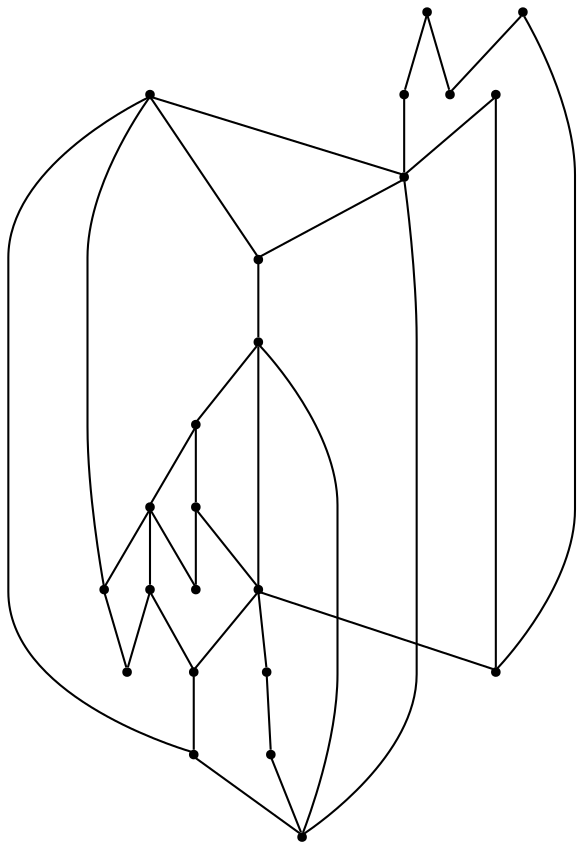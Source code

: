graph {
  node [shape=point,comment="{\"directed\":false,\"doi\":\"10.1007/3-540-44541-2_22\",\"figure\":\"? (4)\"}"]

  v0 [pos="1709.7687403361003,1149.4535529095187"]
  v1 [pos="1709.7687403361003,1260.995173799818"]
  v2 [pos="1709.764607747396,1316.7660478232556"]
  v3 [pos="1639.993731180827,1037.9118048626437"]
  v4 [pos="1638.6854807535808,1539.8492896038547"]
  v5 [pos="1630.9937795003257,1372.5367946901176"]
  v6 [pos="1630.9937795003257,1484.0784155804172"]
  v7 [pos="1616.2208557128909,1205.2242997763806"]
  v8 [pos="1630.9937795003257,1428.3077958701306"]
  v9 [pos="1616.989517211914,1093.6826788860812"]
  v10 [pos="1584.8353703816733,1149.4535529095187"]
  v11 [pos="1577.1437327067058,1539.8492896038547"]
  v12 [pos="1569.447962443034,1372.5367946901176"]
  v13 [pos="1569.447962443034,1428.3077958701306"]
  v14 [pos="1569.4520950317383,1260.995173799818"]
  v15 [pos="1554.981295267741,1093.6826788860812"]
  v16 [pos="1553.4479141235352,1205.2242997763806"]
  v17 [pos="1538.0645751953125,1316.7660478232556"]
  v18 [pos="1522.064526875814,1149.4535529095187"]
  v19 [pos="1506.6770553588867,1260.995173799818"]
  v20 [pos="1490.6770706176758,1205.2242997763806"]
  v21 [pos="1397.1312840779624,1149.4535529095187"]
  v22 [pos="1397.1312840779624,1205.2242997763806"]

  v22 -- v21 [id="-3",pos="1397.1312840779624,1205.2242997763806 1397.1312840779624,1149.4535529095187 1397.1312840779624,1149.4535529095187 1397.1312840779624,1149.4535529095187"]
  v1 -- v0 [id="-4",pos="1709.7687403361003,1260.995173799818 1709.7687403361003,1149.4535529095187 1709.7687403361003,1149.4535529095187 1709.7687403361003,1149.4535529095187"]
  v1 -- v2 [id="-6",pos="1709.7687403361003,1260.995173799818 1709.764607747396,1316.7660478232556 1709.764607747396,1316.7660478232556 1709.764607747396,1316.7660478232556"]
  v4 -- v0 [id="-14",pos="1638.6854807535808,1539.8492896038547 1787.3083750406902,1484.0804500856254 1787.3083750406902,1484.0804500856254 1787.3083750406902,1484.0804500856254 1787.3083750406902,1205.2222652711723 1787.3083750406902,1205.2222652711723 1787.3083750406902,1205.2222652711723 1709.7687403361003,1149.4535529095187 1709.7687403361003,1149.4535529095187 1709.7687403361003,1149.4535529095187"]
  v5 -- v2 [id="-15",pos="1630.9937795003257,1372.5367946901176 1709.764607747396,1316.7660478232556 1709.764607747396,1316.7660478232556 1709.764607747396,1316.7660478232556"]
  v6 -- v3 [id="-16",pos="1630.9937795003257,1484.0784155804172 1756.5375010172527,1428.309830375339 1756.5375010172527,1428.309830375339 1756.5375010172527,1428.309830375339 1756.5375010172527,1093.6805172242973 1756.5375010172527,1093.6805172242973 1756.5375010172527,1093.6805172242973 1639.993731180827,1037.9118048626437 1639.993731180827,1037.9118048626437 1639.993731180827,1037.9118048626437"]
  v19 -- v22 [id="-17",pos="1506.6770553588867,1260.995173799818 1397.1312840779624,1205.2242997763806 1397.1312840779624,1205.2242997763806 1397.1312840779624,1205.2242997763806"]
  v20 -- v21 [id="-19",pos="1490.6770706176758,1205.2242997763806 1397.1312840779624,1149.4535529095187 1397.1312840779624,1149.4535529095187 1397.1312840779624,1149.4535529095187"]
  v20 -- v18 [id="-20",pos="1490.6770706176758,1205.2242997763806 1522.064526875814,1149.4535529095187 1522.064526875814,1149.4535529095187 1522.064526875814,1149.4535529095187"]
  v19 -- v20 [id="-21",pos="1506.6770553588867,1260.995173799818 1490.6770706176758,1205.2242997763806 1490.6770706176758,1205.2242997763806 1490.6770706176758,1205.2242997763806"]
  v4 -- v6 [id="-23",pos="1638.6854807535808,1539.8492896038547 1630.9937795003257,1484.0784155804172 1630.9937795003257,1484.0784155804172 1630.9937795003257,1484.0784155804172"]
  v19 -- v16 [id="-28",pos="1506.6770553588867,1260.995173799818 1553.4479141235352,1205.2242997763806 1553.4479141235352,1205.2242997763806 1553.4479141235352,1205.2242997763806"]
  v7 -- v0 [id="-29",pos="1616.2208557128909,1205.2242997763806 1709.7687403361003,1149.4535529095187 1709.7687403361003,1149.4535529095187 1709.7687403361003,1149.4535529095187"]
  v17 -- v19 [id="-30",pos="1538.0645751953125,1316.7660478232556 1506.6770553588867,1260.995173799818 1506.6770553588867,1260.995173799818 1506.6770553588867,1260.995173799818"]
  v5 -- v8 [id="-31",pos="1630.9937795003257,1372.5367946901176 1630.9937795003257,1428.3077958701306 1630.9937795003257,1428.3077958701306 1630.9937795003257,1428.3077958701306"]
  v18 -- v15 [id="-32",pos="1522.064526875814,1149.4535529095187 1554.981295267741,1093.6826788860812 1554.981295267741,1093.6826788860812 1554.981295267741,1093.6826788860812"]
  v8 -- v6 [id="-34",pos="1630.9937795003257,1428.3077958701306 1630.9937795003257,1484.0784155804172 1630.9937795003257,1484.0784155804172 1630.9937795003257,1484.0784155804172"]
  v9 -- v3 [id="-40",pos="1616.989517211914,1093.6826788860812 1639.993731180827,1037.9118048626437 1639.993731180827,1037.9118048626437 1639.993731180827,1037.9118048626437"]
  v17 -- v14 [id="-45",pos="1538.0645751953125,1316.7660478232556 1569.4520950317383,1260.995173799818 1569.4520950317383,1260.995173799818 1569.4520950317383,1260.995173799818"]
  v6 -- v13 [id="-46",pos="1630.9937795003257,1484.0784155804172 1569.447962443034,1428.3077958701306 1569.447962443034,1428.3077958701306 1569.447962443034,1428.3077958701306"]
  v7 -- v10 [id="-48",pos="1616.2208557128909,1205.2242997763806 1584.8353703816733,1149.4535529095187 1584.8353703816733,1149.4535529095187 1584.8353703816733,1149.4535529095187"]
  v7 -- v18 [id="-51",pos="1616.2208557128909,1205.2242997763806 1522.064526875814,1149.4535529095187 1522.064526875814,1149.4535529095187 1522.064526875814,1149.4535529095187"]
  v12 -- v17 [id="-52",pos="1569.447962443034,1372.5367946901176 1538.0645751953125,1316.7660478232556 1538.0645751953125,1316.7660478232556 1538.0645751953125,1316.7660478232556"]
  v11 -- v22 [id="-54",pos="1577.1437327067058,1539.8492896038547 1413.1333669026694,1484.0804500856254 1413.1333669026694,1484.0804500856254 1413.1333669026694,1484.0804500856254 1413.1333669026694,1260.9972083050266 1413.1333669026694,1260.9972083050266 1413.1333669026694,1260.9972083050266 1397.1312840779624,1205.2242997763806 1397.1312840779624,1205.2242997763806 1397.1312840779624,1205.2242997763806"]
  v14 -- v16 [id="-55",pos="1569.4520950317383,1260.995173799818 1553.4479141235352,1205.2242997763806 1553.4479141235352,1205.2242997763806 1553.4479141235352,1205.2242997763806"]
  v13 -- v12 [id="-56",pos="1569.447962443034,1428.3077958701306 1569.447962443034,1372.5367946901176 1569.447962443034,1372.5367946901176 1569.447962443034,1372.5367946901176"]
  v11 -- v15 [id="-57",pos="1577.1437327067058,1539.8492896038547 1443.9041137695312,1484.0804500856254 1443.9041137695312,1484.0804500856254 1443.9041137695312,1484.0804500856254 1443.9041137695312,1149.4513912477348 1443.9041137695312,1149.4513912477348 1443.9041137695312,1149.4513912477348 1554.981295267741,1093.6826788860812 1554.981295267741,1093.6826788860812 1554.981295267741,1093.6826788860812"]
  v15 -- v3 [id="-58",pos="1554.981295267741,1093.6826788860812 1639.993731180827,1037.9118048626437 1639.993731180827,1037.9118048626437 1639.993731180827,1037.9118048626437"]
  v11 -- v13 [id="-61",pos="1577.1437327067058,1539.8492896038547 1584.8332722981772,1484.0804500856254 1584.8332722981772,1484.0804500856254 1584.8332722981772,1484.0804500856254 1569.447962443034,1428.3077958701306 1569.447962443034,1428.3077958701306 1569.447962443034,1428.3077958701306"]
  v12 -- v7 [id="-62",pos="1569.447962443034,1372.5367946901176 1616.2208557128909,1316.768082328464 1616.2208557128909,1316.768082328464 1616.2208557128909,1316.768082328464 1616.2208557128909,1205.2242997763806 1616.2208557128909,1205.2242997763806 1616.2208557128909,1205.2242997763806"]
  v12 -- v3 [id="-64",pos="1569.447962443034,1372.5367946901176 1662.9957834879558,1316.768082328464 1662.9957834879558,1316.768082328464 1662.9957834879558,1316.768082328464 1662.9957834879558,1093.6805172242973 1662.9957834879558,1093.6805172242973 1662.9957834879558,1093.6805172242973 1639.993731180827,1037.9118048626437 1639.993731180827,1037.9118048626437 1639.993731180827,1037.9118048626437"]
  v11 -- v6 [id="-65",pos="1577.1437327067058,1539.8492896038547 1630.9937795003257,1484.0784155804172 1630.9937795003257,1484.0784155804172 1630.9937795003257,1484.0784155804172"]
  v14 -- v7 [id="-66",pos="1569.4520950317383,1260.995173799818 1616.2208557128909,1205.2242997763806 1616.2208557128909,1205.2242997763806 1616.2208557128909,1205.2242997763806"]
  v10 -- v9 [id="-67",pos="1584.8353703816733,1149.4535529095187 1616.989517211914,1093.6826788860812 1616.989517211914,1093.6826788860812 1616.989517211914,1093.6826788860812"]
}
